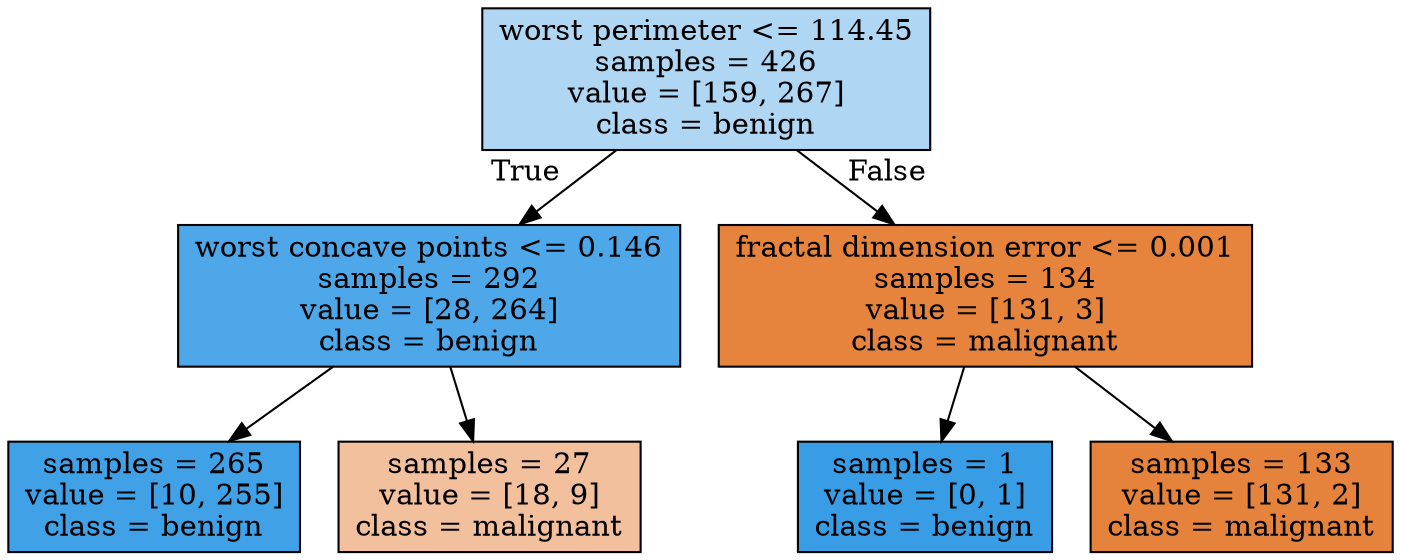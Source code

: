 digraph Tree {
node [shape=box, style="filled", color="black"] ;
0 [label="worst perimeter <= 114.45\nsamples = 426\nvalue = [159, 267]\nclass = benign", fillcolor="#afd7f4"] ;
1 [label="worst concave points <= 0.146\nsamples = 292\nvalue = [28, 264]\nclass = benign", fillcolor="#4ea7e8"] ;
0 -> 1 [labeldistance=2.5, labelangle=45, headlabel="True"] ;
2 [label="samples = 265\nvalue = [10, 255]\nclass = benign", fillcolor="#41a1e6"] ;
1 -> 2 ;
3 [label="samples = 27\nvalue = [18, 9]\nclass = malignant", fillcolor="#f2c09c"] ;
1 -> 3 ;
4 [label="fractal dimension error <= 0.001\nsamples = 134\nvalue = [131, 3]\nclass = malignant", fillcolor="#e6843e"] ;
0 -> 4 [labeldistance=2.5, labelangle=-45, headlabel="False"] ;
5 [label="samples = 1\nvalue = [0, 1]\nclass = benign", fillcolor="#399de5"] ;
4 -> 5 ;
6 [label="samples = 133\nvalue = [131, 2]\nclass = malignant", fillcolor="#e5833c"] ;
4 -> 6 ;
}
